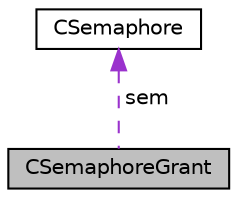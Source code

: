 digraph "CSemaphoreGrant"
{
  edge [fontname="Helvetica",fontsize="10",labelfontname="Helvetica",labelfontsize="10"];
  node [fontname="Helvetica",fontsize="10",shape=record];
  Node1 [label="CSemaphoreGrant",height=0.2,width=0.4,color="black", fillcolor="grey75", style="filled", fontcolor="black"];
  Node2 -> Node1 [dir="back",color="darkorchid3",fontsize="10",style="dashed",label=" sem" ,fontname="Helvetica"];
  Node2 [label="CSemaphore",height=0.2,width=0.4,color="black", fillcolor="white", style="filled",URL="$class_c_semaphore.html"];
}

